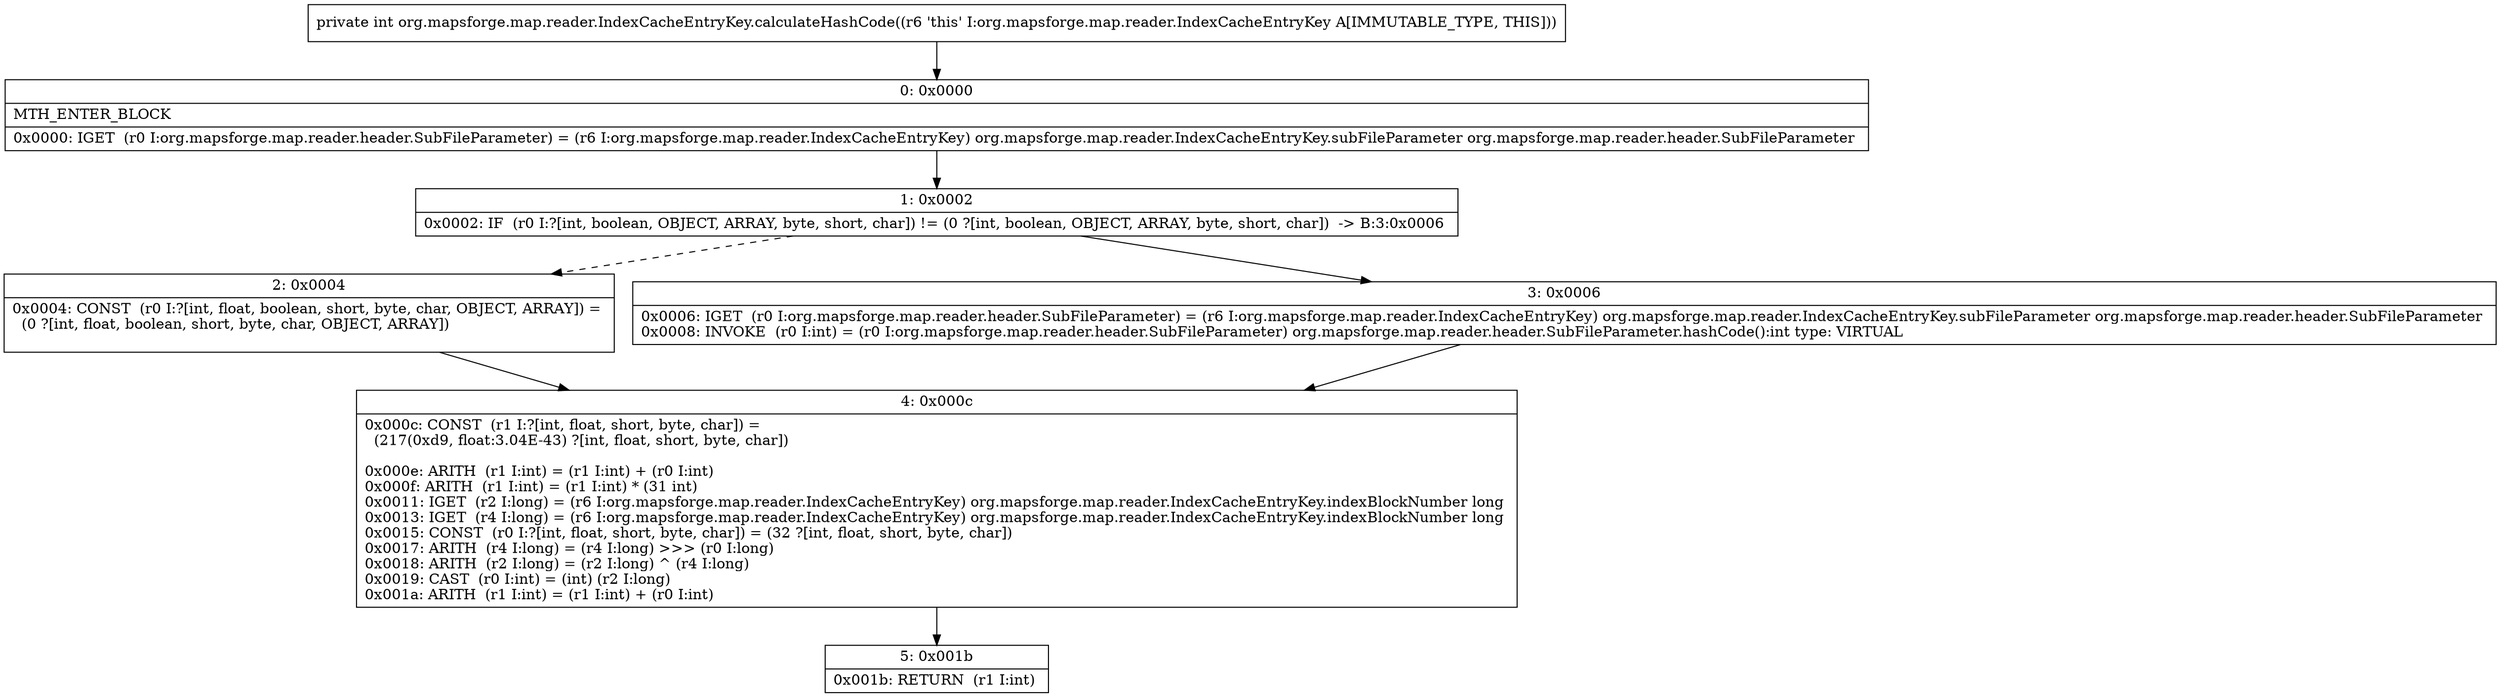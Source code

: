 digraph "CFG fororg.mapsforge.map.reader.IndexCacheEntryKey.calculateHashCode()I" {
Node_0 [shape=record,label="{0\:\ 0x0000|MTH_ENTER_BLOCK\l|0x0000: IGET  (r0 I:org.mapsforge.map.reader.header.SubFileParameter) = (r6 I:org.mapsforge.map.reader.IndexCacheEntryKey) org.mapsforge.map.reader.IndexCacheEntryKey.subFileParameter org.mapsforge.map.reader.header.SubFileParameter \l}"];
Node_1 [shape=record,label="{1\:\ 0x0002|0x0002: IF  (r0 I:?[int, boolean, OBJECT, ARRAY, byte, short, char]) != (0 ?[int, boolean, OBJECT, ARRAY, byte, short, char])  \-\> B:3:0x0006 \l}"];
Node_2 [shape=record,label="{2\:\ 0x0004|0x0004: CONST  (r0 I:?[int, float, boolean, short, byte, char, OBJECT, ARRAY]) = \l  (0 ?[int, float, boolean, short, byte, char, OBJECT, ARRAY])\l \l}"];
Node_3 [shape=record,label="{3\:\ 0x0006|0x0006: IGET  (r0 I:org.mapsforge.map.reader.header.SubFileParameter) = (r6 I:org.mapsforge.map.reader.IndexCacheEntryKey) org.mapsforge.map.reader.IndexCacheEntryKey.subFileParameter org.mapsforge.map.reader.header.SubFileParameter \l0x0008: INVOKE  (r0 I:int) = (r0 I:org.mapsforge.map.reader.header.SubFileParameter) org.mapsforge.map.reader.header.SubFileParameter.hashCode():int type: VIRTUAL \l}"];
Node_4 [shape=record,label="{4\:\ 0x000c|0x000c: CONST  (r1 I:?[int, float, short, byte, char]) = \l  (217(0xd9, float:3.04E\-43) ?[int, float, short, byte, char])\l \l0x000e: ARITH  (r1 I:int) = (r1 I:int) + (r0 I:int) \l0x000f: ARITH  (r1 I:int) = (r1 I:int) * (31 int) \l0x0011: IGET  (r2 I:long) = (r6 I:org.mapsforge.map.reader.IndexCacheEntryKey) org.mapsforge.map.reader.IndexCacheEntryKey.indexBlockNumber long \l0x0013: IGET  (r4 I:long) = (r6 I:org.mapsforge.map.reader.IndexCacheEntryKey) org.mapsforge.map.reader.IndexCacheEntryKey.indexBlockNumber long \l0x0015: CONST  (r0 I:?[int, float, short, byte, char]) = (32 ?[int, float, short, byte, char]) \l0x0017: ARITH  (r4 I:long) = (r4 I:long) \>\>\> (r0 I:long) \l0x0018: ARITH  (r2 I:long) = (r2 I:long) ^ (r4 I:long) \l0x0019: CAST  (r0 I:int) = (int) (r2 I:long) \l0x001a: ARITH  (r1 I:int) = (r1 I:int) + (r0 I:int) \l}"];
Node_5 [shape=record,label="{5\:\ 0x001b|0x001b: RETURN  (r1 I:int) \l}"];
MethodNode[shape=record,label="{private int org.mapsforge.map.reader.IndexCacheEntryKey.calculateHashCode((r6 'this' I:org.mapsforge.map.reader.IndexCacheEntryKey A[IMMUTABLE_TYPE, THIS])) }"];
MethodNode -> Node_0;
Node_0 -> Node_1;
Node_1 -> Node_2[style=dashed];
Node_1 -> Node_3;
Node_2 -> Node_4;
Node_3 -> Node_4;
Node_4 -> Node_5;
}

